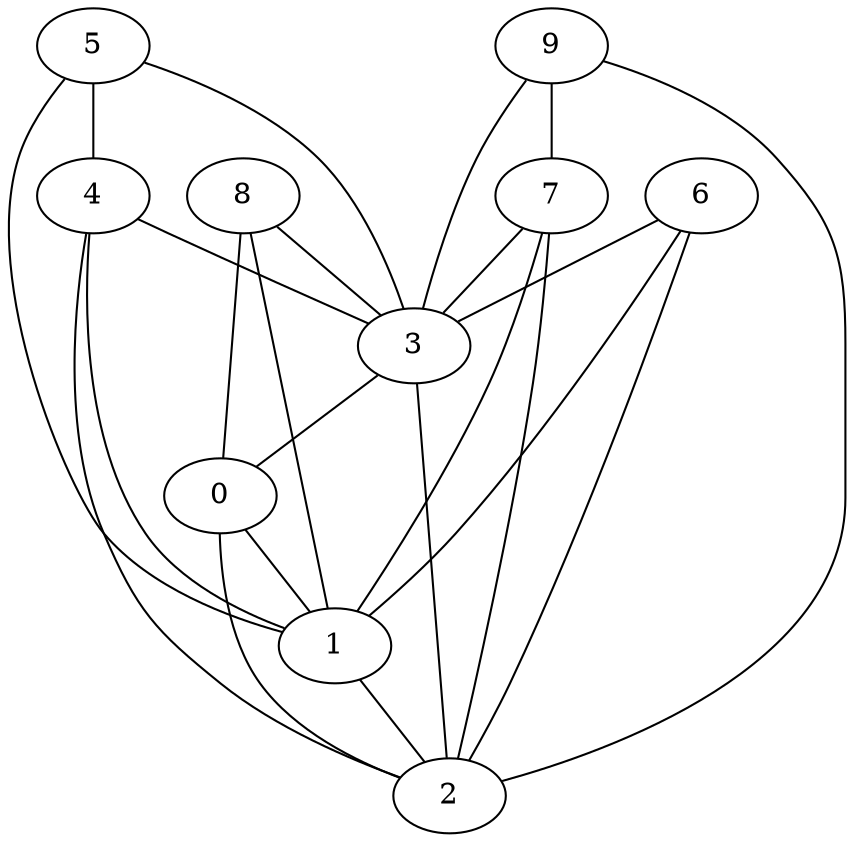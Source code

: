 graph {
    0 [ label = "0" ]
    1 [ label = "1" ]
    2 [ label = "2" ]
    3 [ label = "3" ]
    4 [ label = "4" ]
    5 [ label = "5" ]
    6 [ label = "6" ]
    7 [ label = "7" ]
    8 [ label = "8" ]
    9 [ label = "9" ]
    0 -- 1 [ ]
    0 -- 2 [ ]
    1 -- 2 [ ]
    3 -- 0 [ ]
    9 -- 7 [ ]
    3 -- 2 [ ]
    4 -- 1 [ ]
    4 -- 2 [ ]
    4 -- 3 [ ]
    5 -- 1 [ ]
    5 -- 3 [ ]
    5 -- 4 [ ]
    6 -- 1 [ ]
    6 -- 2 [ ]
    6 -- 3 [ ]
    7 -- 1 [ ]
    7 -- 2 [ ]
    7 -- 3 [ ]
    8 -- 0 [ ]
    8 -- 1 [ ]
    8 -- 3 [ ]
    9 -- 2 [ ]
    9 -- 3 [ ]
}
